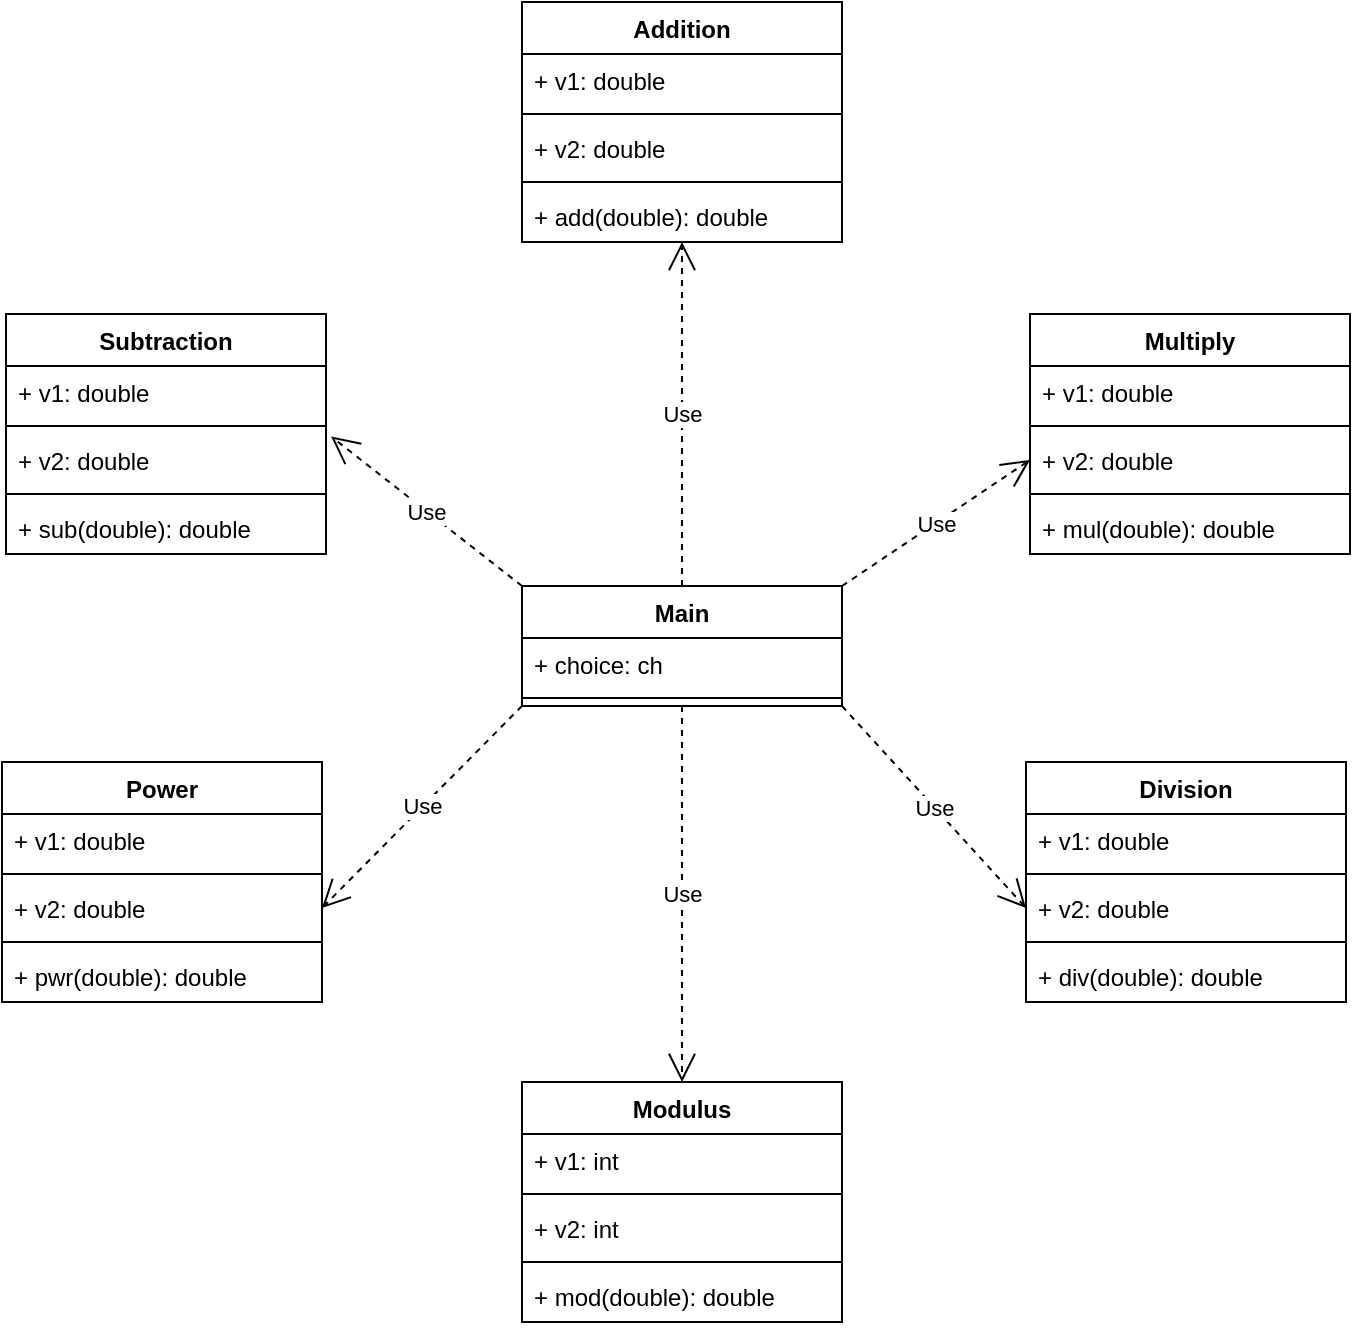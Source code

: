 <mxfile version="13.7.7" type="device"><diagram id="C5RBs43oDa-KdzZeNtuy" name="Page-1"><mxGraphModel dx="1019" dy="562" grid="1" gridSize="10" guides="1" tooltips="1" connect="1" arrows="1" fold="1" page="1" pageScale="1" pageWidth="827" pageHeight="1169" math="0" shadow="0"><root><mxCell id="WIyWlLk6GJQsqaUBKTNV-0"/><mxCell id="WIyWlLk6GJQsqaUBKTNV-1" parent="WIyWlLk6GJQsqaUBKTNV-0"/><mxCell id="l-41ZdN43i3A_QpBjCSe-1" value="Main" style="swimlane;fontStyle=1;align=center;verticalAlign=top;childLayout=stackLayout;horizontal=1;startSize=26;horizontalStack=0;resizeParent=1;resizeParentMax=0;resizeLast=0;collapsible=1;marginBottom=0;" vertex="1" parent="WIyWlLk6GJQsqaUBKTNV-1"><mxGeometry x="338" y="552" width="160" height="60" as="geometry"/></mxCell><mxCell id="l-41ZdN43i3A_QpBjCSe-2" value="+ choice: ch" style="text;strokeColor=none;fillColor=none;align=left;verticalAlign=top;spacingLeft=4;spacingRight=4;overflow=hidden;rotatable=0;points=[[0,0.5],[1,0.5]];portConstraint=eastwest;" vertex="1" parent="l-41ZdN43i3A_QpBjCSe-1"><mxGeometry y="26" width="160" height="26" as="geometry"/></mxCell><mxCell id="l-41ZdN43i3A_QpBjCSe-3" value="" style="line;strokeWidth=1;fillColor=none;align=left;verticalAlign=middle;spacingTop=-1;spacingLeft=3;spacingRight=3;rotatable=0;labelPosition=right;points=[];portConstraint=eastwest;" vertex="1" parent="l-41ZdN43i3A_QpBjCSe-1"><mxGeometry y="52" width="160" height="8" as="geometry"/></mxCell><mxCell id="l-41ZdN43i3A_QpBjCSe-14" value="Subtraction" style="swimlane;fontStyle=1;align=center;verticalAlign=top;childLayout=stackLayout;horizontal=1;startSize=26;horizontalStack=0;resizeParent=1;resizeParentMax=0;resizeLast=0;collapsible=1;marginBottom=0;" vertex="1" parent="WIyWlLk6GJQsqaUBKTNV-1"><mxGeometry x="80" y="416" width="160" height="120" as="geometry"/></mxCell><mxCell id="l-41ZdN43i3A_QpBjCSe-15" value="+ v1: double" style="text;strokeColor=none;fillColor=none;align=left;verticalAlign=top;spacingLeft=4;spacingRight=4;overflow=hidden;rotatable=0;points=[[0,0.5],[1,0.5]];portConstraint=eastwest;" vertex="1" parent="l-41ZdN43i3A_QpBjCSe-14"><mxGeometry y="26" width="160" height="26" as="geometry"/></mxCell><mxCell id="l-41ZdN43i3A_QpBjCSe-31" value="" style="line;strokeWidth=1;fillColor=none;align=left;verticalAlign=middle;spacingTop=-1;spacingLeft=3;spacingRight=3;rotatable=0;labelPosition=right;points=[];portConstraint=eastwest;" vertex="1" parent="l-41ZdN43i3A_QpBjCSe-14"><mxGeometry y="52" width="160" height="8" as="geometry"/></mxCell><mxCell id="l-41ZdN43i3A_QpBjCSe-30" value="+ v2: double" style="text;strokeColor=none;fillColor=none;align=left;verticalAlign=top;spacingLeft=4;spacingRight=4;overflow=hidden;rotatable=0;points=[[0,0.5],[1,0.5]];portConstraint=eastwest;" vertex="1" parent="l-41ZdN43i3A_QpBjCSe-14"><mxGeometry y="60" width="160" height="26" as="geometry"/></mxCell><mxCell id="l-41ZdN43i3A_QpBjCSe-16" value="" style="line;strokeWidth=1;fillColor=none;align=left;verticalAlign=middle;spacingTop=-1;spacingLeft=3;spacingRight=3;rotatable=0;labelPosition=right;points=[];portConstraint=eastwest;" vertex="1" parent="l-41ZdN43i3A_QpBjCSe-14"><mxGeometry y="86" width="160" height="8" as="geometry"/></mxCell><mxCell id="l-41ZdN43i3A_QpBjCSe-17" value="+ sub(double): double" style="text;strokeColor=none;fillColor=none;align=left;verticalAlign=top;spacingLeft=4;spacingRight=4;overflow=hidden;rotatable=0;points=[[0,0.5],[1,0.5]];portConstraint=eastwest;" vertex="1" parent="l-41ZdN43i3A_QpBjCSe-14"><mxGeometry y="94" width="160" height="26" as="geometry"/></mxCell><mxCell id="l-41ZdN43i3A_QpBjCSe-32" value="Multiply" style="swimlane;fontStyle=1;align=center;verticalAlign=top;childLayout=stackLayout;horizontal=1;startSize=26;horizontalStack=0;resizeParent=1;resizeParentMax=0;resizeLast=0;collapsible=1;marginBottom=0;" vertex="1" parent="WIyWlLk6GJQsqaUBKTNV-1"><mxGeometry x="592" y="416" width="160" height="120" as="geometry"/></mxCell><mxCell id="l-41ZdN43i3A_QpBjCSe-33" value="+ v1: double" style="text;strokeColor=none;fillColor=none;align=left;verticalAlign=top;spacingLeft=4;spacingRight=4;overflow=hidden;rotatable=0;points=[[0,0.5],[1,0.5]];portConstraint=eastwest;" vertex="1" parent="l-41ZdN43i3A_QpBjCSe-32"><mxGeometry y="26" width="160" height="26" as="geometry"/></mxCell><mxCell id="l-41ZdN43i3A_QpBjCSe-34" value="" style="line;strokeWidth=1;fillColor=none;align=left;verticalAlign=middle;spacingTop=-1;spacingLeft=3;spacingRight=3;rotatable=0;labelPosition=right;points=[];portConstraint=eastwest;" vertex="1" parent="l-41ZdN43i3A_QpBjCSe-32"><mxGeometry y="52" width="160" height="8" as="geometry"/></mxCell><mxCell id="l-41ZdN43i3A_QpBjCSe-35" value="+ v2: double" style="text;strokeColor=none;fillColor=none;align=left;verticalAlign=top;spacingLeft=4;spacingRight=4;overflow=hidden;rotatable=0;points=[[0,0.5],[1,0.5]];portConstraint=eastwest;" vertex="1" parent="l-41ZdN43i3A_QpBjCSe-32"><mxGeometry y="60" width="160" height="26" as="geometry"/></mxCell><mxCell id="l-41ZdN43i3A_QpBjCSe-36" value="" style="line;strokeWidth=1;fillColor=none;align=left;verticalAlign=middle;spacingTop=-1;spacingLeft=3;spacingRight=3;rotatable=0;labelPosition=right;points=[];portConstraint=eastwest;" vertex="1" parent="l-41ZdN43i3A_QpBjCSe-32"><mxGeometry y="86" width="160" height="8" as="geometry"/></mxCell><mxCell id="l-41ZdN43i3A_QpBjCSe-37" value="+ mul(double): double" style="text;strokeColor=none;fillColor=none;align=left;verticalAlign=top;spacingLeft=4;spacingRight=4;overflow=hidden;rotatable=0;points=[[0,0.5],[1,0.5]];portConstraint=eastwest;" vertex="1" parent="l-41ZdN43i3A_QpBjCSe-32"><mxGeometry y="94" width="160" height="26" as="geometry"/></mxCell><mxCell id="l-41ZdN43i3A_QpBjCSe-38" value="Power" style="swimlane;fontStyle=1;align=center;verticalAlign=top;childLayout=stackLayout;horizontal=1;startSize=26;horizontalStack=0;resizeParent=1;resizeParentMax=0;resizeLast=0;collapsible=1;marginBottom=0;" vertex="1" parent="WIyWlLk6GJQsqaUBKTNV-1"><mxGeometry x="78" y="640" width="160" height="120" as="geometry"/></mxCell><mxCell id="l-41ZdN43i3A_QpBjCSe-39" value="+ v1: double" style="text;strokeColor=none;fillColor=none;align=left;verticalAlign=top;spacingLeft=4;spacingRight=4;overflow=hidden;rotatable=0;points=[[0,0.5],[1,0.5]];portConstraint=eastwest;" vertex="1" parent="l-41ZdN43i3A_QpBjCSe-38"><mxGeometry y="26" width="160" height="26" as="geometry"/></mxCell><mxCell id="l-41ZdN43i3A_QpBjCSe-40" value="" style="line;strokeWidth=1;fillColor=none;align=left;verticalAlign=middle;spacingTop=-1;spacingLeft=3;spacingRight=3;rotatable=0;labelPosition=right;points=[];portConstraint=eastwest;" vertex="1" parent="l-41ZdN43i3A_QpBjCSe-38"><mxGeometry y="52" width="160" height="8" as="geometry"/></mxCell><mxCell id="l-41ZdN43i3A_QpBjCSe-41" value="+ v2: double" style="text;strokeColor=none;fillColor=none;align=left;verticalAlign=top;spacingLeft=4;spacingRight=4;overflow=hidden;rotatable=0;points=[[0,0.5],[1,0.5]];portConstraint=eastwest;" vertex="1" parent="l-41ZdN43i3A_QpBjCSe-38"><mxGeometry y="60" width="160" height="26" as="geometry"/></mxCell><mxCell id="l-41ZdN43i3A_QpBjCSe-42" value="" style="line;strokeWidth=1;fillColor=none;align=left;verticalAlign=middle;spacingTop=-1;spacingLeft=3;spacingRight=3;rotatable=0;labelPosition=right;points=[];portConstraint=eastwest;" vertex="1" parent="l-41ZdN43i3A_QpBjCSe-38"><mxGeometry y="86" width="160" height="8" as="geometry"/></mxCell><mxCell id="l-41ZdN43i3A_QpBjCSe-43" value="+ pwr(double): double" style="text;strokeColor=none;fillColor=none;align=left;verticalAlign=top;spacingLeft=4;spacingRight=4;overflow=hidden;rotatable=0;points=[[0,0.5],[1,0.5]];portConstraint=eastwest;" vertex="1" parent="l-41ZdN43i3A_QpBjCSe-38"><mxGeometry y="94" width="160" height="26" as="geometry"/></mxCell><mxCell id="l-41ZdN43i3A_QpBjCSe-44" value="Division" style="swimlane;fontStyle=1;align=center;verticalAlign=top;childLayout=stackLayout;horizontal=1;startSize=26;horizontalStack=0;resizeParent=1;resizeParentMax=0;resizeLast=0;collapsible=1;marginBottom=0;" vertex="1" parent="WIyWlLk6GJQsqaUBKTNV-1"><mxGeometry x="590" y="640" width="160" height="120" as="geometry"/></mxCell><mxCell id="l-41ZdN43i3A_QpBjCSe-45" value="+ v1: double" style="text;strokeColor=none;fillColor=none;align=left;verticalAlign=top;spacingLeft=4;spacingRight=4;overflow=hidden;rotatable=0;points=[[0,0.5],[1,0.5]];portConstraint=eastwest;" vertex="1" parent="l-41ZdN43i3A_QpBjCSe-44"><mxGeometry y="26" width="160" height="26" as="geometry"/></mxCell><mxCell id="l-41ZdN43i3A_QpBjCSe-46" value="" style="line;strokeWidth=1;fillColor=none;align=left;verticalAlign=middle;spacingTop=-1;spacingLeft=3;spacingRight=3;rotatable=0;labelPosition=right;points=[];portConstraint=eastwest;" vertex="1" parent="l-41ZdN43i3A_QpBjCSe-44"><mxGeometry y="52" width="160" height="8" as="geometry"/></mxCell><mxCell id="l-41ZdN43i3A_QpBjCSe-47" value="+ v2: double" style="text;strokeColor=none;fillColor=none;align=left;verticalAlign=top;spacingLeft=4;spacingRight=4;overflow=hidden;rotatable=0;points=[[0,0.5],[1,0.5]];portConstraint=eastwest;" vertex="1" parent="l-41ZdN43i3A_QpBjCSe-44"><mxGeometry y="60" width="160" height="26" as="geometry"/></mxCell><mxCell id="l-41ZdN43i3A_QpBjCSe-48" value="" style="line;strokeWidth=1;fillColor=none;align=left;verticalAlign=middle;spacingTop=-1;spacingLeft=3;spacingRight=3;rotatable=0;labelPosition=right;points=[];portConstraint=eastwest;" vertex="1" parent="l-41ZdN43i3A_QpBjCSe-44"><mxGeometry y="86" width="160" height="8" as="geometry"/></mxCell><mxCell id="l-41ZdN43i3A_QpBjCSe-49" value="+ div(double): double" style="text;strokeColor=none;fillColor=none;align=left;verticalAlign=top;spacingLeft=4;spacingRight=4;overflow=hidden;rotatable=0;points=[[0,0.5],[1,0.5]];portConstraint=eastwest;" vertex="1" parent="l-41ZdN43i3A_QpBjCSe-44"><mxGeometry y="94" width="160" height="26" as="geometry"/></mxCell><mxCell id="l-41ZdN43i3A_QpBjCSe-60" value="Addition" style="swimlane;fontStyle=1;align=center;verticalAlign=top;childLayout=stackLayout;horizontal=1;startSize=26;horizontalStack=0;resizeParent=1;resizeParentMax=0;resizeLast=0;collapsible=1;marginBottom=0;" vertex="1" parent="WIyWlLk6GJQsqaUBKTNV-1"><mxGeometry x="338" y="260" width="160" height="120" as="geometry"/></mxCell><mxCell id="l-41ZdN43i3A_QpBjCSe-61" value="+ v1: double" style="text;strokeColor=none;fillColor=none;align=left;verticalAlign=top;spacingLeft=4;spacingRight=4;overflow=hidden;rotatable=0;points=[[0,0.5],[1,0.5]];portConstraint=eastwest;" vertex="1" parent="l-41ZdN43i3A_QpBjCSe-60"><mxGeometry y="26" width="160" height="26" as="geometry"/></mxCell><mxCell id="l-41ZdN43i3A_QpBjCSe-62" value="" style="line;strokeWidth=1;fillColor=none;align=left;verticalAlign=middle;spacingTop=-1;spacingLeft=3;spacingRight=3;rotatable=0;labelPosition=right;points=[];portConstraint=eastwest;" vertex="1" parent="l-41ZdN43i3A_QpBjCSe-60"><mxGeometry y="52" width="160" height="8" as="geometry"/></mxCell><mxCell id="l-41ZdN43i3A_QpBjCSe-63" value="+ v2: double" style="text;strokeColor=none;fillColor=none;align=left;verticalAlign=top;spacingLeft=4;spacingRight=4;overflow=hidden;rotatable=0;points=[[0,0.5],[1,0.5]];portConstraint=eastwest;" vertex="1" parent="l-41ZdN43i3A_QpBjCSe-60"><mxGeometry y="60" width="160" height="26" as="geometry"/></mxCell><mxCell id="l-41ZdN43i3A_QpBjCSe-64" value="" style="line;strokeWidth=1;fillColor=none;align=left;verticalAlign=middle;spacingTop=-1;spacingLeft=3;spacingRight=3;rotatable=0;labelPosition=right;points=[];portConstraint=eastwest;" vertex="1" parent="l-41ZdN43i3A_QpBjCSe-60"><mxGeometry y="86" width="160" height="8" as="geometry"/></mxCell><mxCell id="l-41ZdN43i3A_QpBjCSe-65" value="+ add(double): double" style="text;strokeColor=none;fillColor=none;align=left;verticalAlign=top;spacingLeft=4;spacingRight=4;overflow=hidden;rotatable=0;points=[[0,0.5],[1,0.5]];portConstraint=eastwest;" vertex="1" parent="l-41ZdN43i3A_QpBjCSe-60"><mxGeometry y="94" width="160" height="26" as="geometry"/></mxCell><mxCell id="l-41ZdN43i3A_QpBjCSe-66" value="Use" style="endArrow=open;endSize=12;dashed=1;html=1;entryX=1.016;entryY=0.048;entryDx=0;entryDy=0;entryPerimeter=0;exitX=0;exitY=0;exitDx=0;exitDy=0;" edge="1" parent="WIyWlLk6GJQsqaUBKTNV-1" source="l-41ZdN43i3A_QpBjCSe-1" target="l-41ZdN43i3A_QpBjCSe-30"><mxGeometry width="160" relative="1" as="geometry"><mxPoint x="280" y="530" as="sourcePoint"/><mxPoint x="440" y="530" as="targetPoint"/></mxGeometry></mxCell><mxCell id="l-41ZdN43i3A_QpBjCSe-68" value="Use" style="endArrow=open;endSize=12;dashed=1;html=1;exitX=0.5;exitY=0;exitDx=0;exitDy=0;" edge="1" parent="WIyWlLk6GJQsqaUBKTNV-1" source="l-41ZdN43i3A_QpBjCSe-1" target="l-41ZdN43i3A_QpBjCSe-60"><mxGeometry width="160" relative="1" as="geometry"><mxPoint x="280" y="530" as="sourcePoint"/><mxPoint x="420" y="410" as="targetPoint"/></mxGeometry></mxCell><mxCell id="l-41ZdN43i3A_QpBjCSe-69" value="Use" style="endArrow=open;endSize=12;dashed=1;html=1;entryX=0;entryY=0.5;entryDx=0;entryDy=0;exitX=1;exitY=0;exitDx=0;exitDy=0;" edge="1" parent="WIyWlLk6GJQsqaUBKTNV-1" source="l-41ZdN43i3A_QpBjCSe-1" target="l-41ZdN43i3A_QpBjCSe-35"><mxGeometry width="160" relative="1" as="geometry"><mxPoint x="280" y="530" as="sourcePoint"/><mxPoint x="440" y="530" as="targetPoint"/></mxGeometry></mxCell><mxCell id="l-41ZdN43i3A_QpBjCSe-70" value="Use" style="endArrow=open;endSize=12;dashed=1;html=1;entryX=1;entryY=0.5;entryDx=0;entryDy=0;exitX=0;exitY=1;exitDx=0;exitDy=0;" edge="1" parent="WIyWlLk6GJQsqaUBKTNV-1" source="l-41ZdN43i3A_QpBjCSe-1" target="l-41ZdN43i3A_QpBjCSe-41"><mxGeometry width="160" relative="1" as="geometry"><mxPoint x="280" y="530" as="sourcePoint"/><mxPoint x="440" y="530" as="targetPoint"/></mxGeometry></mxCell><mxCell id="l-41ZdN43i3A_QpBjCSe-71" value="Use" style="endArrow=open;endSize=12;dashed=1;html=1;entryX=0.5;entryY=0;entryDx=0;entryDy=0;" edge="1" parent="WIyWlLk6GJQsqaUBKTNV-1" source="l-41ZdN43i3A_QpBjCSe-3" target="l-41ZdN43i3A_QpBjCSe-54"><mxGeometry width="160" relative="1" as="geometry"><mxPoint x="360" y="670" as="sourcePoint"/><mxPoint x="390" y="780" as="targetPoint"/></mxGeometry></mxCell><mxCell id="l-41ZdN43i3A_QpBjCSe-54" value="Modulus" style="swimlane;fontStyle=1;align=center;verticalAlign=top;childLayout=stackLayout;horizontal=1;startSize=26;horizontalStack=0;resizeParent=1;resizeParentMax=0;resizeLast=0;collapsible=1;marginBottom=0;" vertex="1" parent="WIyWlLk6GJQsqaUBKTNV-1"><mxGeometry x="338" y="800" width="160" height="120" as="geometry"/></mxCell><mxCell id="l-41ZdN43i3A_QpBjCSe-55" value="+ v1: int" style="text;strokeColor=none;fillColor=none;align=left;verticalAlign=top;spacingLeft=4;spacingRight=4;overflow=hidden;rotatable=0;points=[[0,0.5],[1,0.5]];portConstraint=eastwest;" vertex="1" parent="l-41ZdN43i3A_QpBjCSe-54"><mxGeometry y="26" width="160" height="26" as="geometry"/></mxCell><mxCell id="l-41ZdN43i3A_QpBjCSe-56" value="" style="line;strokeWidth=1;fillColor=none;align=left;verticalAlign=middle;spacingTop=-1;spacingLeft=3;spacingRight=3;rotatable=0;labelPosition=right;points=[];portConstraint=eastwest;" vertex="1" parent="l-41ZdN43i3A_QpBjCSe-54"><mxGeometry y="52" width="160" height="8" as="geometry"/></mxCell><mxCell id="l-41ZdN43i3A_QpBjCSe-57" value="+ v2: int" style="text;strokeColor=none;fillColor=none;align=left;verticalAlign=top;spacingLeft=4;spacingRight=4;overflow=hidden;rotatable=0;points=[[0,0.5],[1,0.5]];portConstraint=eastwest;" vertex="1" parent="l-41ZdN43i3A_QpBjCSe-54"><mxGeometry y="60" width="160" height="26" as="geometry"/></mxCell><mxCell id="l-41ZdN43i3A_QpBjCSe-58" value="" style="line;strokeWidth=1;fillColor=none;align=left;verticalAlign=middle;spacingTop=-1;spacingLeft=3;spacingRight=3;rotatable=0;labelPosition=right;points=[];portConstraint=eastwest;" vertex="1" parent="l-41ZdN43i3A_QpBjCSe-54"><mxGeometry y="86" width="160" height="8" as="geometry"/></mxCell><mxCell id="l-41ZdN43i3A_QpBjCSe-59" value="+ mod(double): double" style="text;strokeColor=none;fillColor=none;align=left;verticalAlign=top;spacingLeft=4;spacingRight=4;overflow=hidden;rotatable=0;points=[[0,0.5],[1,0.5]];portConstraint=eastwest;" vertex="1" parent="l-41ZdN43i3A_QpBjCSe-54"><mxGeometry y="94" width="160" height="26" as="geometry"/></mxCell><mxCell id="l-41ZdN43i3A_QpBjCSe-72" value="Use" style="endArrow=open;endSize=12;dashed=1;html=1;entryX=0;entryY=0.5;entryDx=0;entryDy=0;exitX=1;exitY=1;exitDx=0;exitDy=0;" edge="1" parent="WIyWlLk6GJQsqaUBKTNV-1" source="l-41ZdN43i3A_QpBjCSe-1" target="l-41ZdN43i3A_QpBjCSe-47"><mxGeometry width="160" relative="1" as="geometry"><mxPoint x="280" y="730" as="sourcePoint"/><mxPoint x="440" y="730" as="targetPoint"/></mxGeometry></mxCell></root></mxGraphModel></diagram></mxfile>